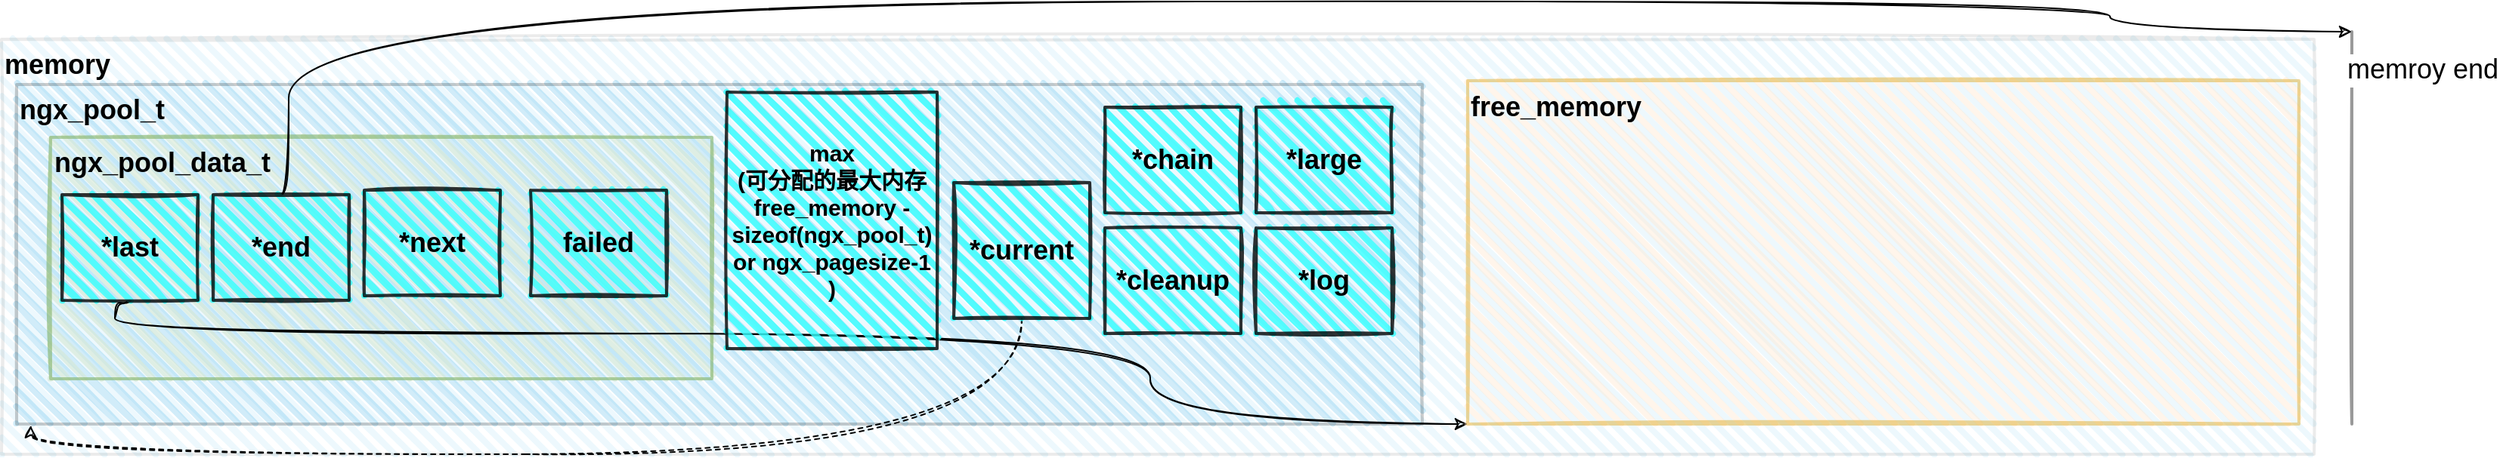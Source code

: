 <mxfile version="14.9.6" type="device"><diagram id="QtqYtfWBmCK64OC4uyLh" name="第 1 页"><mxGraphModel dx="932" dy="683" grid="1" gridSize="10" guides="1" tooltips="1" connect="1" arrows="1" fold="1" page="1" pageScale="1" pageWidth="827" pageHeight="1169" math="0" shadow="0"><root><mxCell id="0"/><mxCell id="1" parent="0"/><mxCell id="dBOiIsnIi1Xh3zxaDHMc-2" value="&lt;b style=&quot;font-size: 18px&quot;&gt;&lt;font style=&quot;font-size: 18px&quot;&gt;memory&lt;/font&gt;&lt;/b&gt;" style="whiteSpace=wrap;html=1;strokeWidth=2;fillWeight=4;hachureGap=8;hachureAngle=45;fillColor=#1ba1e2;opacity=8;sketch=1;align=left;fontSize=18;verticalAlign=top;" vertex="1" parent="1"><mxGeometry x="60" y="955" width="1530" height="275" as="geometry"/></mxCell><mxCell id="dBOiIsnIi1Xh3zxaDHMc-3" value="&lt;b style=&quot;font-size: 18px;&quot;&gt;&lt;font style=&quot;font-size: 18px;&quot;&gt;ngx_pool_t&lt;/font&gt;&lt;/b&gt;" style="whiteSpace=wrap;html=1;strokeWidth=2;fillWeight=4;hachureGap=8;hachureAngle=45;fillColor=#1ba1e2;opacity=20;sketch=1;align=left;fontSize=18;verticalAlign=top;" vertex="1" parent="1"><mxGeometry x="70" y="985" width="930" height="225" as="geometry"/></mxCell><mxCell id="dBOiIsnIi1Xh3zxaDHMc-4" value="&lt;b style=&quot;font-size: 18px&quot;&gt;&lt;font style=&quot;font-size: 18px&quot;&gt;ngx_pool_data_t&lt;/font&gt;&lt;/b&gt;" style="whiteSpace=wrap;html=1;strokeWidth=2;fillWeight=4;hachureGap=8;hachureAngle=45;fillColor=#d5e8d4;opacity=60;sketch=1;align=left;fontSize=18;verticalAlign=top;strokeColor=#82b366;" vertex="1" parent="1"><mxGeometry x="92.5" y="1020" width="437.5" height="160" as="geometry"/></mxCell><mxCell id="dBOiIsnIi1Xh3zxaDHMc-5" style="edgeStyle=orthogonalEdgeStyle;curved=1;rounded=0;sketch=1;orthogonalLoop=1;jettySize=auto;html=1;fontSize=18;exitX=0.5;exitY=1;exitDx=0;exitDy=0;entryX=0;entryY=1;entryDx=0;entryDy=0;" edge="1" parent="1" source="dBOiIsnIi1Xh3zxaDHMc-6" target="dBOiIsnIi1Xh3zxaDHMc-7"><mxGeometry relative="1" as="geometry"><Array as="points"><mxPoint x="145" y="1130"/><mxPoint x="135" y="1130"/><mxPoint x="135" y="1150"/><mxPoint x="820" y="1150"/></Array></mxGeometry></mxCell><mxCell id="dBOiIsnIi1Xh3zxaDHMc-6" value="&lt;b&gt;&lt;font style=&quot;font-size: 18px&quot;&gt;*last&lt;/font&gt;&lt;/b&gt;" style="whiteSpace=wrap;html=1;strokeWidth=2;fillWeight=4;hachureGap=8;hachureAngle=45;opacity=80;glass=0;shadow=0;perimeter=rectanglePerimeter;sketch=1;fillStyle=auto;fillColor=#33FFFF;" vertex="1" parent="1"><mxGeometry x="100" y="1058" width="90" height="70" as="geometry"/></mxCell><mxCell id="dBOiIsnIi1Xh3zxaDHMc-7" value="&lt;b style=&quot;font-size: 18px&quot;&gt;&lt;font style=&quot;font-size: 18px&quot;&gt;free_memory&lt;/font&gt;&lt;/b&gt;" style="whiteSpace=wrap;html=1;strokeWidth=2;fillWeight=4;hachureGap=8;hachureAngle=45;fillColor=#ffe6cc;opacity=40;sketch=1;align=left;fontSize=18;verticalAlign=top;strokeColor=#d79b00;" vertex="1" parent="1"><mxGeometry x="1030" y="982.5" width="550" height="227.5" as="geometry"/></mxCell><mxCell id="dBOiIsnIi1Xh3zxaDHMc-8" style="edgeStyle=orthogonalEdgeStyle;curved=1;rounded=0;sketch=1;orthogonalLoop=1;jettySize=auto;html=1;fontSize=18;entryX=0;entryY=0.5;entryDx=0;entryDy=0;entryPerimeter=0;exitX=0.5;exitY=0;exitDx=0;exitDy=0;" edge="1" parent="1" source="dBOiIsnIi1Xh3zxaDHMc-9" target="dBOiIsnIi1Xh3zxaDHMc-10"><mxGeometry relative="1" as="geometry"><mxPoint x="1456" y="1030" as="targetPoint"/><Array as="points"><mxPoint x="250" y="1058"/><mxPoint x="250" y="930"/><mxPoint x="1455" y="930"/></Array></mxGeometry></mxCell><mxCell id="dBOiIsnIi1Xh3zxaDHMc-9" value="&lt;b&gt;&lt;font style=&quot;font-size: 18px&quot;&gt;*end&lt;/font&gt;&lt;/b&gt;" style="whiteSpace=wrap;html=1;strokeWidth=2;fillWeight=4;hachureGap=8;hachureAngle=45;opacity=80;glass=0;shadow=0;perimeter=rectanglePerimeter;sketch=1;fillStyle=auto;fillColor=#33FFFF;" vertex="1" parent="1"><mxGeometry x="200" y="1058" width="90" height="70" as="geometry"/></mxCell><mxCell id="dBOiIsnIi1Xh3zxaDHMc-10" value="memroy end" style="line;strokeWidth=2;direction=south;html=1;shadow=0;glass=0;sketch=1;fontSize=18;fillColor=#33FFFF;gradientDirection=south;align=left;verticalAlign=top;opacity=40;" vertex="1" parent="1"><mxGeometry x="1610" y="950" width="10" height="260" as="geometry"/></mxCell><mxCell id="dBOiIsnIi1Xh3zxaDHMc-11" value="&lt;b&gt;&lt;font style=&quot;font-size: 18px&quot;&gt;*next&lt;/font&gt;&lt;/b&gt;" style="whiteSpace=wrap;html=1;strokeWidth=2;fillWeight=4;hachureGap=8;hachureAngle=45;opacity=80;glass=0;shadow=0;perimeter=rectanglePerimeter;sketch=1;fillStyle=auto;fillColor=#33FFFF;" vertex="1" parent="1"><mxGeometry x="300" y="1055" width="90" height="70" as="geometry"/></mxCell><mxCell id="dBOiIsnIi1Xh3zxaDHMc-12" value="&lt;span style=&quot;font-size: 18px&quot;&gt;&lt;b&gt;failed&lt;/b&gt;&lt;/span&gt;" style="whiteSpace=wrap;html=1;strokeWidth=2;fillWeight=4;hachureGap=8;hachureAngle=45;opacity=80;glass=0;shadow=0;perimeter=rectanglePerimeter;sketch=1;fillStyle=auto;fillColor=#33FFFF;" vertex="1" parent="1"><mxGeometry x="410" y="1055" width="90" height="70" as="geometry"/></mxCell><mxCell id="dBOiIsnIi1Xh3zxaDHMc-13" value="&lt;b style=&quot;font-size: 15px&quot;&gt;&lt;font style=&quot;font-size: 15px&quot;&gt;max&lt;br&gt;(可分配的最大内存 free_memory - sizeof(ngx_pool_t) or ngx_pagesize-1 )&lt;br&gt;&lt;/font&gt;&lt;/b&gt;" style="whiteSpace=wrap;html=1;strokeWidth=2;fillWeight=4;hachureGap=8;hachureAngle=45;opacity=80;glass=0;shadow=0;perimeter=rectanglePerimeter;sketch=1;fillStyle=auto;fillColor=#33FFFF;" vertex="1" parent="1"><mxGeometry x="540" y="990" width="139" height="170" as="geometry"/></mxCell><mxCell id="dBOiIsnIi1Xh3zxaDHMc-14" style="edgeStyle=orthogonalEdgeStyle;curved=1;rounded=0;sketch=1;orthogonalLoop=1;jettySize=auto;html=1;entryX=0.01;entryY=1.004;entryDx=0;entryDy=0;entryPerimeter=0;dashed=1;fontSize=18;" edge="1" parent="1" source="dBOiIsnIi1Xh3zxaDHMc-15" target="dBOiIsnIi1Xh3zxaDHMc-3"><mxGeometry relative="1" as="geometry"><Array as="points"><mxPoint x="735" y="1230"/><mxPoint x="79" y="1230"/></Array></mxGeometry></mxCell><mxCell id="dBOiIsnIi1Xh3zxaDHMc-15" value="&lt;b&gt;&lt;font style=&quot;font-size: 18px&quot;&gt;*current&lt;/font&gt;&lt;/b&gt;" style="whiteSpace=wrap;html=1;strokeWidth=2;fillWeight=4;hachureGap=8;hachureAngle=45;opacity=80;glass=0;shadow=0;perimeter=rectanglePerimeter;sketch=1;fillStyle=auto;fillColor=#33FFFF;" vertex="1" parent="1"><mxGeometry x="690" y="1050" width="90" height="90" as="geometry"/></mxCell><mxCell id="dBOiIsnIi1Xh3zxaDHMc-16" value="&lt;span style=&quot;font-size: 18px&quot;&gt;&lt;b&gt;*chain&lt;/b&gt;&lt;/span&gt;" style="whiteSpace=wrap;html=1;strokeWidth=2;fillWeight=4;hachureGap=8;hachureAngle=45;opacity=80;glass=0;shadow=0;perimeter=rectanglePerimeter;sketch=1;fillStyle=auto;fillColor=#33FFFF;" vertex="1" parent="1"><mxGeometry x="790" y="1000" width="90" height="70" as="geometry"/></mxCell><mxCell id="dBOiIsnIi1Xh3zxaDHMc-17" value="&lt;span style=&quot;font-size: 18px&quot;&gt;&lt;b&gt;*large&lt;/b&gt;&lt;/span&gt;" style="whiteSpace=wrap;html=1;strokeWidth=2;fillWeight=4;hachureGap=8;hachureAngle=45;opacity=80;glass=0;shadow=0;perimeter=rectanglePerimeter;sketch=1;fillStyle=auto;fillColor=#33FFFF;" vertex="1" parent="1"><mxGeometry x="890" y="1000" width="90" height="70" as="geometry"/></mxCell><mxCell id="dBOiIsnIi1Xh3zxaDHMc-18" value="&lt;span style=&quot;font-size: 18px&quot;&gt;&lt;b&gt;*cleanup&lt;/b&gt;&lt;/span&gt;" style="whiteSpace=wrap;html=1;strokeWidth=2;fillWeight=4;hachureGap=8;hachureAngle=45;opacity=80;glass=0;shadow=0;perimeter=rectanglePerimeter;sketch=1;fillStyle=auto;fillColor=#33FFFF;" vertex="1" parent="1"><mxGeometry x="790" y="1080" width="90" height="70" as="geometry"/></mxCell><mxCell id="dBOiIsnIi1Xh3zxaDHMc-19" value="&lt;span style=&quot;font-size: 18px&quot;&gt;&lt;b&gt;*log&lt;/b&gt;&lt;/span&gt;" style="whiteSpace=wrap;html=1;strokeWidth=2;fillWeight=4;hachureGap=8;hachureAngle=45;opacity=80;glass=0;shadow=0;perimeter=rectanglePerimeter;sketch=1;fillStyle=auto;fillColor=#33FFFF;" vertex="1" parent="1"><mxGeometry x="890" y="1080" width="90" height="70" as="geometry"/></mxCell></root></mxGraphModel></diagram></mxfile>